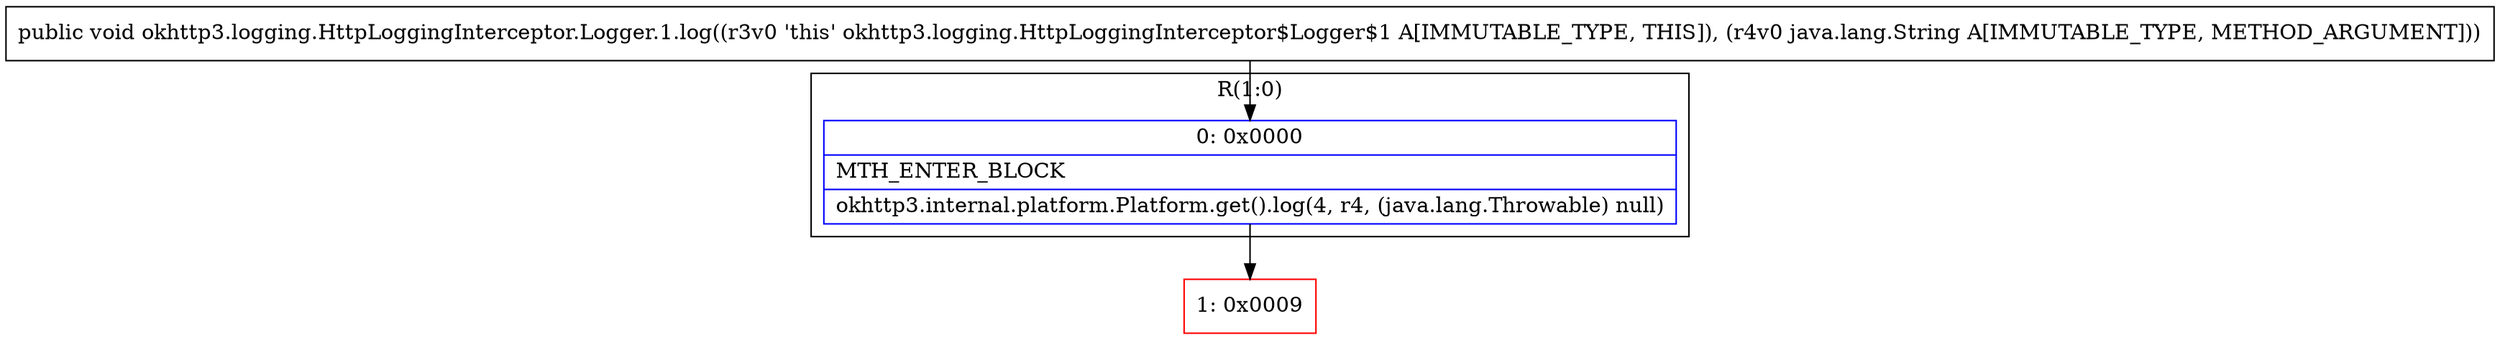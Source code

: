 digraph "CFG forokhttp3.logging.HttpLoggingInterceptor.Logger.1.log(Ljava\/lang\/String;)V" {
subgraph cluster_Region_667896828 {
label = "R(1:0)";
node [shape=record,color=blue];
Node_0 [shape=record,label="{0\:\ 0x0000|MTH_ENTER_BLOCK\l|okhttp3.internal.platform.Platform.get().log(4, r4, (java.lang.Throwable) null)\l}"];
}
Node_1 [shape=record,color=red,label="{1\:\ 0x0009}"];
MethodNode[shape=record,label="{public void okhttp3.logging.HttpLoggingInterceptor.Logger.1.log((r3v0 'this' okhttp3.logging.HttpLoggingInterceptor$Logger$1 A[IMMUTABLE_TYPE, THIS]), (r4v0 java.lang.String A[IMMUTABLE_TYPE, METHOD_ARGUMENT])) }"];
MethodNode -> Node_0;
Node_0 -> Node_1;
}


